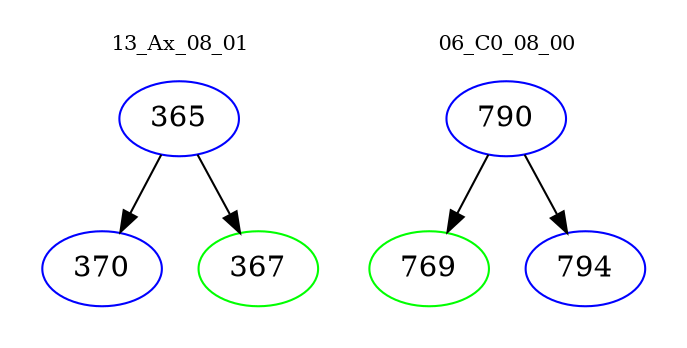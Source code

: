 digraph{
subgraph cluster_0 {
color = white
label = "13_Ax_08_01";
fontsize=10;
T0_365 [label="365", color="blue"]
T0_365 -> T0_370 [color="black"]
T0_370 [label="370", color="blue"]
T0_365 -> T0_367 [color="black"]
T0_367 [label="367", color="green"]
}
subgraph cluster_1 {
color = white
label = "06_C0_08_00";
fontsize=10;
T1_790 [label="790", color="blue"]
T1_790 -> T1_769 [color="black"]
T1_769 [label="769", color="green"]
T1_790 -> T1_794 [color="black"]
T1_794 [label="794", color="blue"]
}
}
